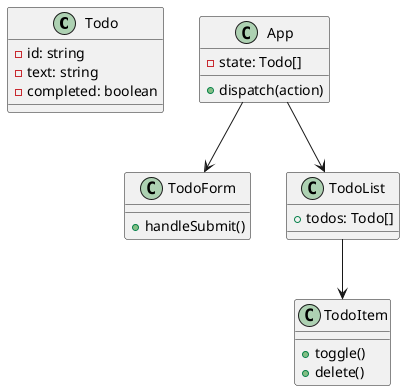 @startuml
class Todo {
    - id: string
    - text: string
    - completed: boolean
}

class App {
    - state: Todo[]
    + dispatch(action)
}

class TodoForm {
    + handleSubmit()
}

class TodoList {
    + todos: Todo[]
}

class TodoItem {
    + toggle()
    + delete()
}
App --> TodoForm
App --> TodoList
TodoList --> TodoItem
@enduml
